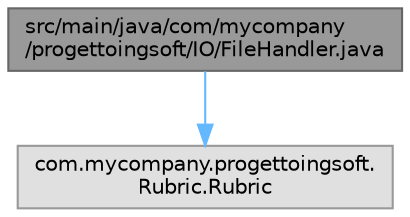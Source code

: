 digraph "src/main/java/com/mycompany/progettoingsoft/IO/FileHandler.java"
{
 // LATEX_PDF_SIZE
  bgcolor="transparent";
  edge [fontname=Helvetica,fontsize=10,labelfontname=Helvetica,labelfontsize=10];
  node [fontname=Helvetica,fontsize=10,shape=box,height=0.2,width=0.4];
  Node1 [id="Node000001",label="src/main/java/com/mycompany\l/progettoingsoft/IO/FileHandler.java",height=0.2,width=0.4,color="gray40", fillcolor="grey60", style="filled", fontcolor="black",tooltip="questo file contiene un'interfaccia che gestisce le funzionalità \"importContacts\" e \"exportContacts\""];
  Node1 -> Node2 [id="edge1_Node000001_Node000002",color="steelblue1",style="solid",tooltip=" "];
  Node2 [id="Node000002",label="com.mycompany.progettoingsoft.\lRubric.Rubric",height=0.2,width=0.4,color="grey60", fillcolor="#E0E0E0", style="filled",tooltip=" "];
}
